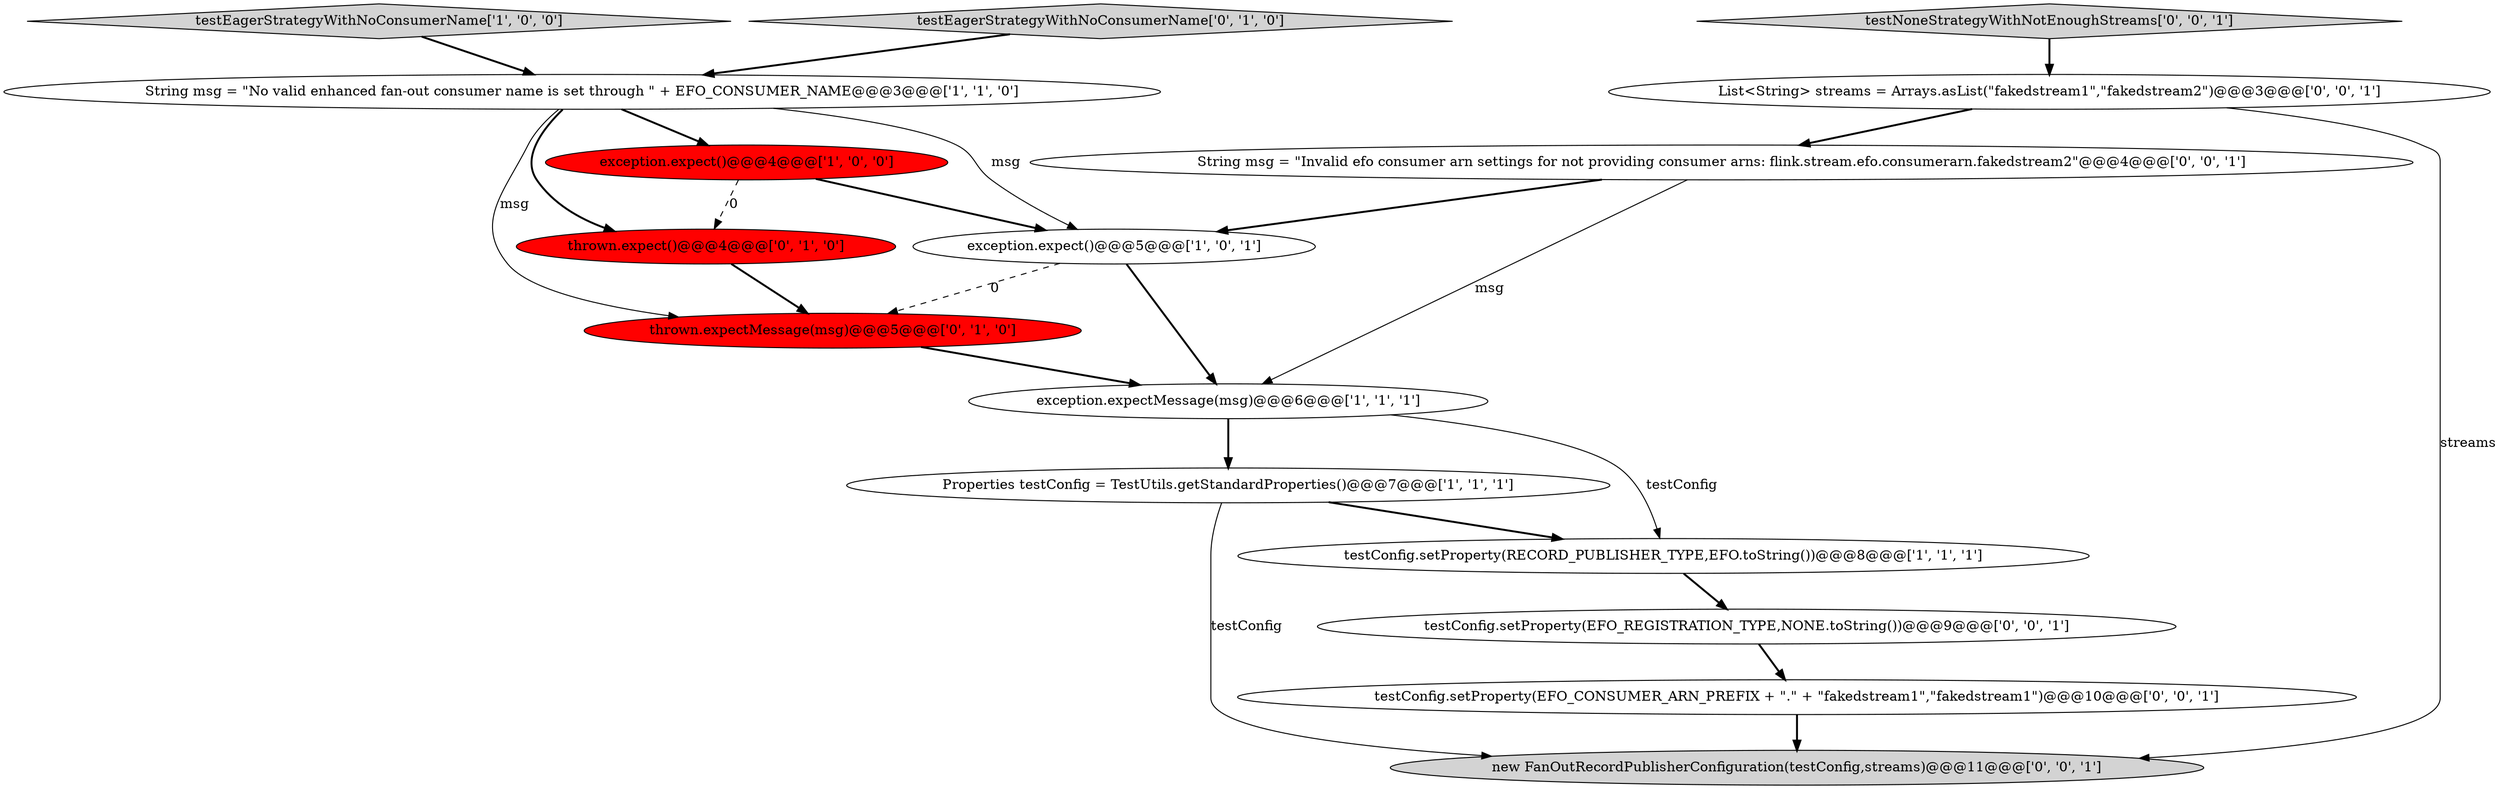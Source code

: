 digraph {
4 [style = filled, label = "testEagerStrategyWithNoConsumerName['1', '0', '0']", fillcolor = lightgray, shape = diamond image = "AAA0AAABBB1BBB"];
7 [style = filled, label = "thrown.expectMessage(msg)@@@5@@@['0', '1', '0']", fillcolor = red, shape = ellipse image = "AAA1AAABBB2BBB"];
8 [style = filled, label = "thrown.expect()@@@4@@@['0', '1', '0']", fillcolor = red, shape = ellipse image = "AAA1AAABBB2BBB"];
12 [style = filled, label = "List<String> streams = Arrays.asList(\"fakedstream1\",\"fakedstream2\")@@@3@@@['0', '0', '1']", fillcolor = white, shape = ellipse image = "AAA0AAABBB3BBB"];
9 [style = filled, label = "testEagerStrategyWithNoConsumerName['0', '1', '0']", fillcolor = lightgray, shape = diamond image = "AAA0AAABBB2BBB"];
11 [style = filled, label = "String msg = \"Invalid efo consumer arn settings for not providing consumer arns: flink.stream.efo.consumerarn.fakedstream2\"@@@4@@@['0', '0', '1']", fillcolor = white, shape = ellipse image = "AAA0AAABBB3BBB"];
3 [style = filled, label = "testConfig.setProperty(RECORD_PUBLISHER_TYPE,EFO.toString())@@@8@@@['1', '1', '1']", fillcolor = white, shape = ellipse image = "AAA0AAABBB1BBB"];
2 [style = filled, label = "exception.expect()@@@4@@@['1', '0', '0']", fillcolor = red, shape = ellipse image = "AAA1AAABBB1BBB"];
6 [style = filled, label = "Properties testConfig = TestUtils.getStandardProperties()@@@7@@@['1', '1', '1']", fillcolor = white, shape = ellipse image = "AAA0AAABBB1BBB"];
13 [style = filled, label = "testConfig.setProperty(EFO_REGISTRATION_TYPE,NONE.toString())@@@9@@@['0', '0', '1']", fillcolor = white, shape = ellipse image = "AAA0AAABBB3BBB"];
1 [style = filled, label = "exception.expect()@@@5@@@['1', '0', '1']", fillcolor = white, shape = ellipse image = "AAA0AAABBB1BBB"];
10 [style = filled, label = "testConfig.setProperty(EFO_CONSUMER_ARN_PREFIX + \".\" + \"fakedstream1\",\"fakedstream1\")@@@10@@@['0', '0', '1']", fillcolor = white, shape = ellipse image = "AAA0AAABBB3BBB"];
15 [style = filled, label = "testNoneStrategyWithNotEnoughStreams['0', '0', '1']", fillcolor = lightgray, shape = diamond image = "AAA0AAABBB3BBB"];
0 [style = filled, label = "exception.expectMessage(msg)@@@6@@@['1', '1', '1']", fillcolor = white, shape = ellipse image = "AAA0AAABBB1BBB"];
14 [style = filled, label = "new FanOutRecordPublisherConfiguration(testConfig,streams)@@@11@@@['0', '0', '1']", fillcolor = lightgray, shape = ellipse image = "AAA0AAABBB3BBB"];
5 [style = filled, label = "String msg = \"No valid enhanced fan-out consumer name is set through \" + EFO_CONSUMER_NAME@@@3@@@['1', '1', '0']", fillcolor = white, shape = ellipse image = "AAA0AAABBB1BBB"];
13->10 [style = bold, label=""];
6->3 [style = bold, label=""];
5->8 [style = bold, label=""];
11->0 [style = solid, label="msg"];
10->14 [style = bold, label=""];
0->6 [style = bold, label=""];
11->1 [style = bold, label=""];
6->14 [style = solid, label="testConfig"];
2->1 [style = bold, label=""];
5->1 [style = solid, label="msg"];
12->11 [style = bold, label=""];
7->0 [style = bold, label=""];
1->0 [style = bold, label=""];
2->8 [style = dashed, label="0"];
8->7 [style = bold, label=""];
5->2 [style = bold, label=""];
0->3 [style = solid, label="testConfig"];
9->5 [style = bold, label=""];
3->13 [style = bold, label=""];
15->12 [style = bold, label=""];
5->7 [style = solid, label="msg"];
12->14 [style = solid, label="streams"];
1->7 [style = dashed, label="0"];
4->5 [style = bold, label=""];
}
